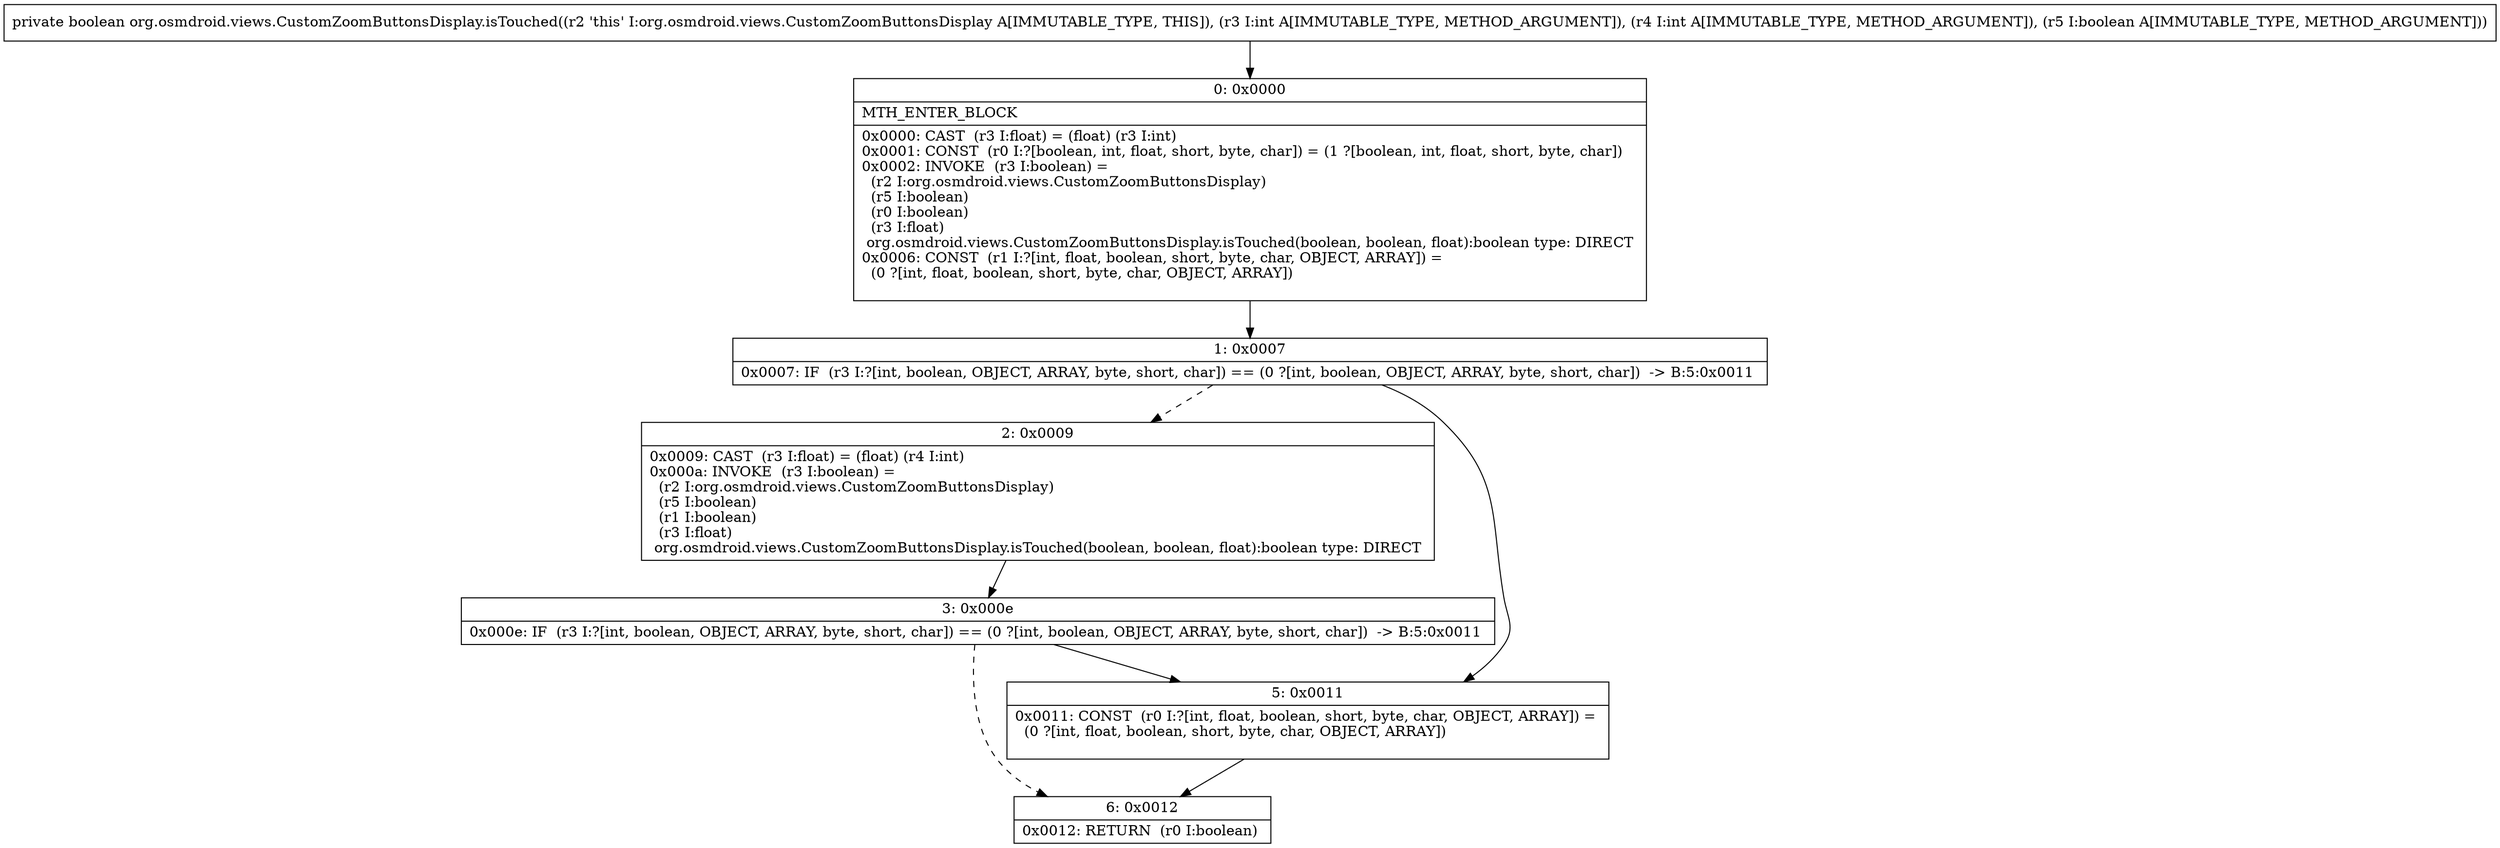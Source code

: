 digraph "CFG fororg.osmdroid.views.CustomZoomButtonsDisplay.isTouched(IIZ)Z" {
Node_0 [shape=record,label="{0\:\ 0x0000|MTH_ENTER_BLOCK\l|0x0000: CAST  (r3 I:float) = (float) (r3 I:int) \l0x0001: CONST  (r0 I:?[boolean, int, float, short, byte, char]) = (1 ?[boolean, int, float, short, byte, char]) \l0x0002: INVOKE  (r3 I:boolean) = \l  (r2 I:org.osmdroid.views.CustomZoomButtonsDisplay)\l  (r5 I:boolean)\l  (r0 I:boolean)\l  (r3 I:float)\l org.osmdroid.views.CustomZoomButtonsDisplay.isTouched(boolean, boolean, float):boolean type: DIRECT \l0x0006: CONST  (r1 I:?[int, float, boolean, short, byte, char, OBJECT, ARRAY]) = \l  (0 ?[int, float, boolean, short, byte, char, OBJECT, ARRAY])\l \l}"];
Node_1 [shape=record,label="{1\:\ 0x0007|0x0007: IF  (r3 I:?[int, boolean, OBJECT, ARRAY, byte, short, char]) == (0 ?[int, boolean, OBJECT, ARRAY, byte, short, char])  \-\> B:5:0x0011 \l}"];
Node_2 [shape=record,label="{2\:\ 0x0009|0x0009: CAST  (r3 I:float) = (float) (r4 I:int) \l0x000a: INVOKE  (r3 I:boolean) = \l  (r2 I:org.osmdroid.views.CustomZoomButtonsDisplay)\l  (r5 I:boolean)\l  (r1 I:boolean)\l  (r3 I:float)\l org.osmdroid.views.CustomZoomButtonsDisplay.isTouched(boolean, boolean, float):boolean type: DIRECT \l}"];
Node_3 [shape=record,label="{3\:\ 0x000e|0x000e: IF  (r3 I:?[int, boolean, OBJECT, ARRAY, byte, short, char]) == (0 ?[int, boolean, OBJECT, ARRAY, byte, short, char])  \-\> B:5:0x0011 \l}"];
Node_5 [shape=record,label="{5\:\ 0x0011|0x0011: CONST  (r0 I:?[int, float, boolean, short, byte, char, OBJECT, ARRAY]) = \l  (0 ?[int, float, boolean, short, byte, char, OBJECT, ARRAY])\l \l}"];
Node_6 [shape=record,label="{6\:\ 0x0012|0x0012: RETURN  (r0 I:boolean) \l}"];
MethodNode[shape=record,label="{private boolean org.osmdroid.views.CustomZoomButtonsDisplay.isTouched((r2 'this' I:org.osmdroid.views.CustomZoomButtonsDisplay A[IMMUTABLE_TYPE, THIS]), (r3 I:int A[IMMUTABLE_TYPE, METHOD_ARGUMENT]), (r4 I:int A[IMMUTABLE_TYPE, METHOD_ARGUMENT]), (r5 I:boolean A[IMMUTABLE_TYPE, METHOD_ARGUMENT])) }"];
MethodNode -> Node_0;
Node_0 -> Node_1;
Node_1 -> Node_2[style=dashed];
Node_1 -> Node_5;
Node_2 -> Node_3;
Node_3 -> Node_5;
Node_3 -> Node_6[style=dashed];
Node_5 -> Node_6;
}


